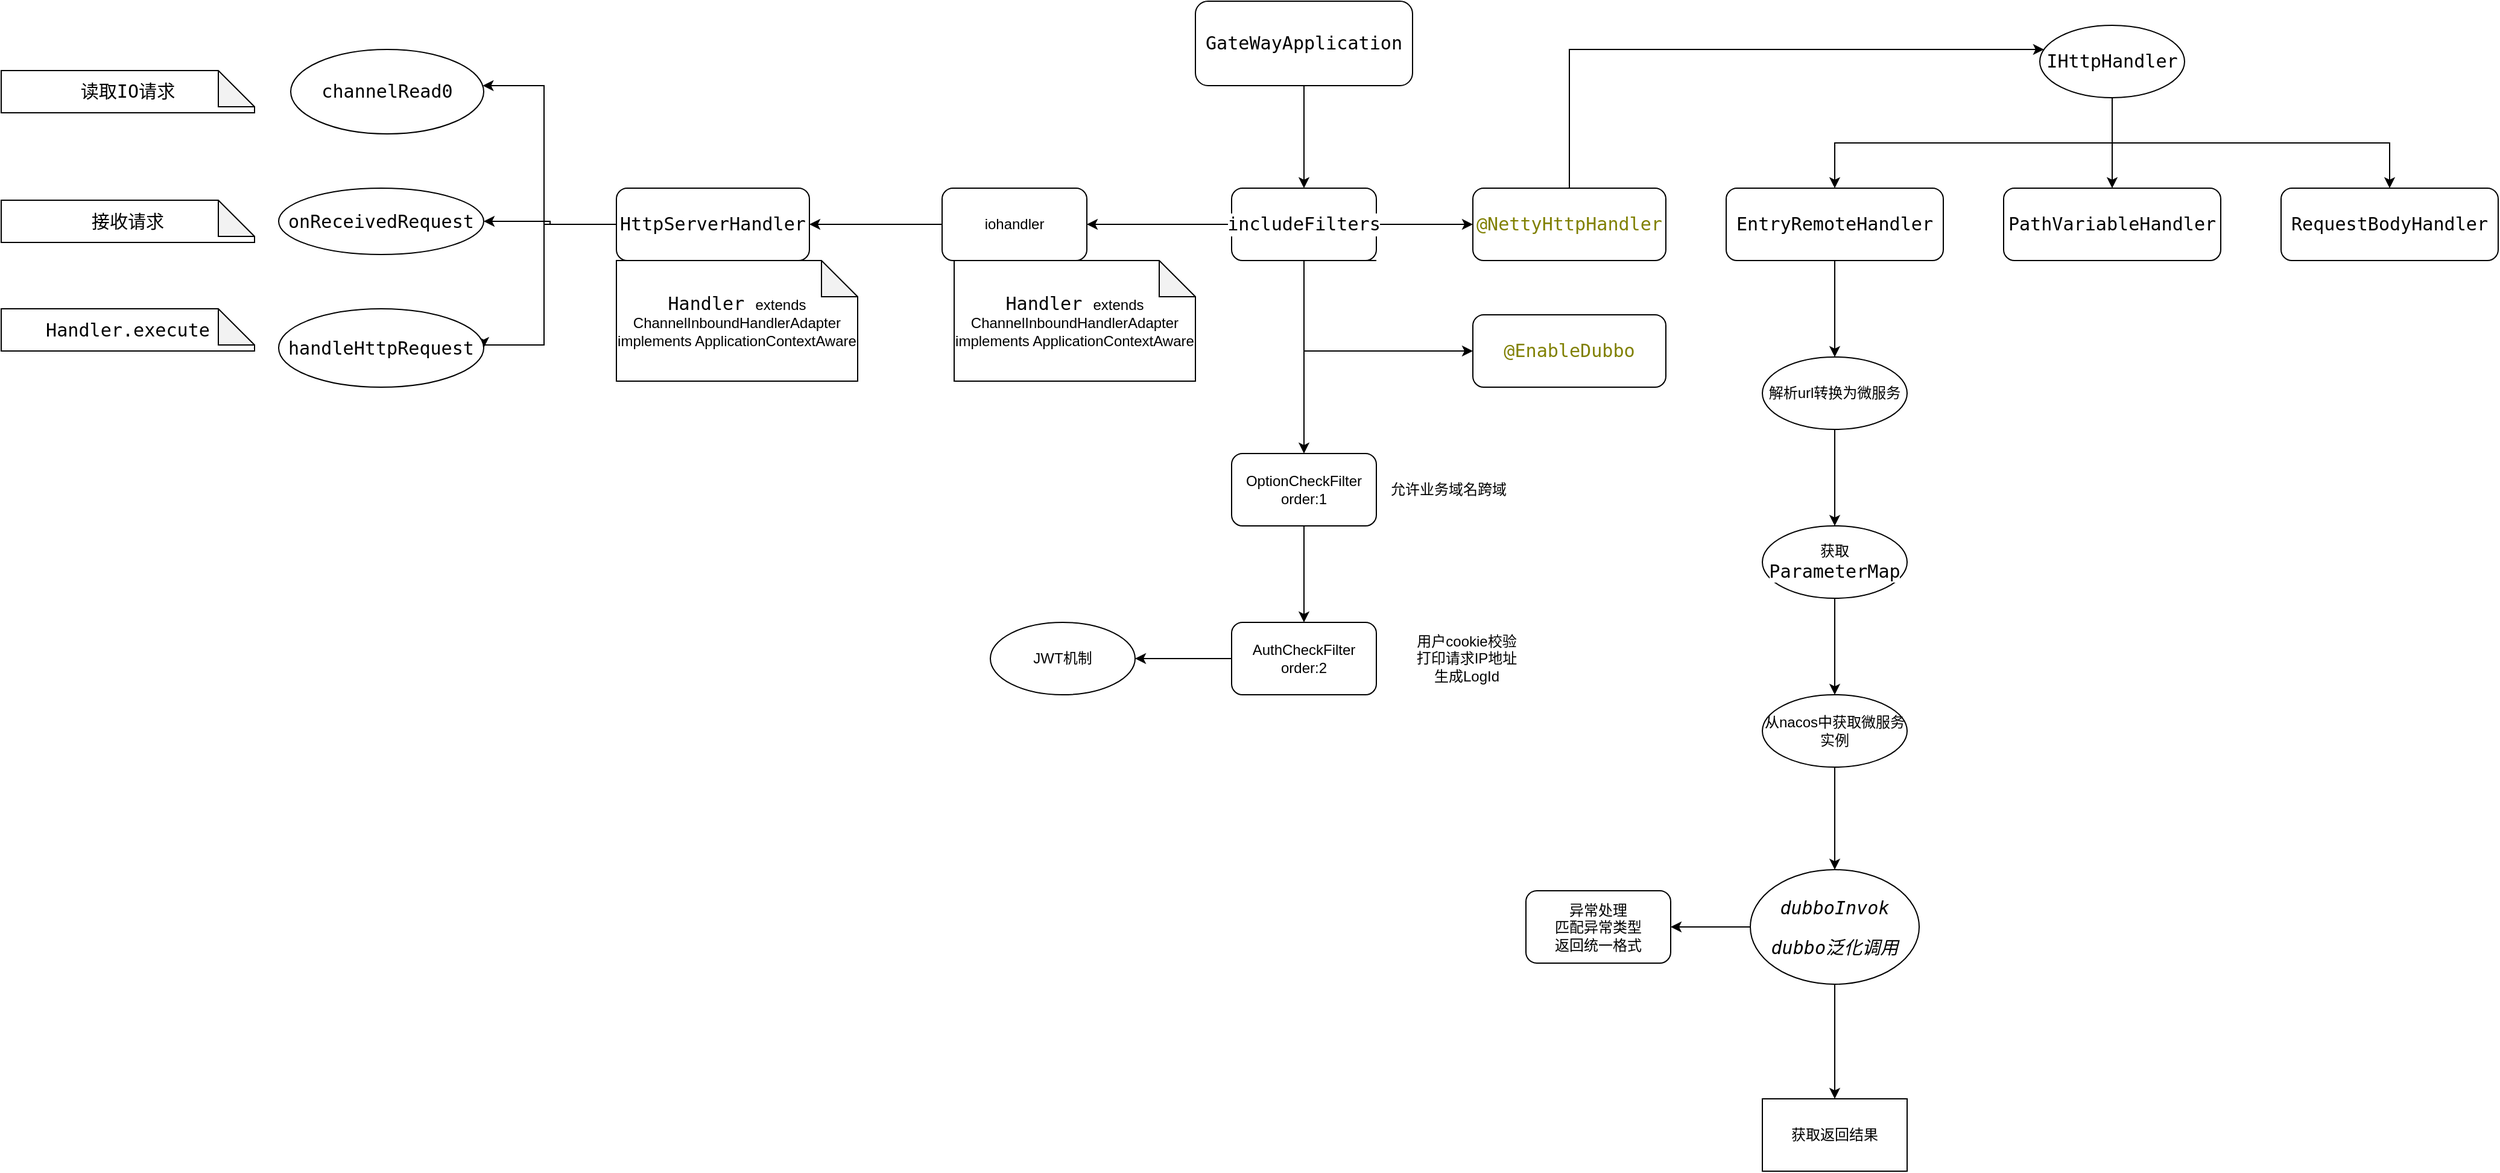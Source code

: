 <mxfile version="16.6.6" type="github">
  <diagram id="DBV8wZsSGvX2jwQpm6d3" name="第 1 页">
    <mxGraphModel dx="2580" dy="511" grid="1" gridSize="10" guides="1" tooltips="1" connect="1" arrows="1" fold="1" page="1" pageScale="1" pageWidth="827" pageHeight="1169" math="0" shadow="0">
      <root>
        <mxCell id="0" />
        <mxCell id="1" parent="0" />
        <mxCell id="rHXohSRp-2kM2scYEGQ9-3" value="" style="edgeStyle=orthogonalEdgeStyle;rounded=0;orthogonalLoop=1;jettySize=auto;html=1;" edge="1" parent="1" source="rHXohSRp-2kM2scYEGQ9-1" target="rHXohSRp-2kM2scYEGQ9-2">
          <mxGeometry relative="1" as="geometry" />
        </mxCell>
        <mxCell id="rHXohSRp-2kM2scYEGQ9-1" value="&lt;pre style=&quot;background-color: rgb(255 , 255 , 255) ; font-family: &amp;#34;jetbrains mono&amp;#34; , monospace ; font-size: 11.3pt&quot;&gt;GateWayApplication&lt;/pre&gt;" style="rounded=1;whiteSpace=wrap;html=1;" vertex="1" parent="1">
          <mxGeometry x="80" y="50" width="180" height="70" as="geometry" />
        </mxCell>
        <mxCell id="rHXohSRp-2kM2scYEGQ9-5" value="" style="edgeStyle=orthogonalEdgeStyle;rounded=0;orthogonalLoop=1;jettySize=auto;html=1;" edge="1" parent="1" source="rHXohSRp-2kM2scYEGQ9-2" target="rHXohSRp-2kM2scYEGQ9-4">
          <mxGeometry relative="1" as="geometry" />
        </mxCell>
        <mxCell id="rHXohSRp-2kM2scYEGQ9-6" style="edgeStyle=orthogonalEdgeStyle;rounded=0;orthogonalLoop=1;jettySize=auto;html=1;exitX=1;exitY=1;exitDx=0;exitDy=0;" edge="1" parent="1" source="rHXohSRp-2kM2scYEGQ9-2">
          <mxGeometry relative="1" as="geometry">
            <mxPoint x="310" y="340" as="targetPoint" />
            <Array as="points">
              <mxPoint x="170" y="265" />
              <mxPoint x="170" y="340" />
            </Array>
          </mxGeometry>
        </mxCell>
        <mxCell id="rHXohSRp-2kM2scYEGQ9-30" value="" style="edgeStyle=orthogonalEdgeStyle;rounded=0;orthogonalLoop=1;jettySize=auto;html=1;" edge="1" parent="1" source="rHXohSRp-2kM2scYEGQ9-2" target="rHXohSRp-2kM2scYEGQ9-29">
          <mxGeometry relative="1" as="geometry" />
        </mxCell>
        <mxCell id="rHXohSRp-2kM2scYEGQ9-39" value="" style="edgeStyle=orthogonalEdgeStyle;rounded=0;orthogonalLoop=1;jettySize=auto;html=1;" edge="1" parent="1" source="rHXohSRp-2kM2scYEGQ9-2" target="rHXohSRp-2kM2scYEGQ9-38">
          <mxGeometry relative="1" as="geometry" />
        </mxCell>
        <mxCell id="rHXohSRp-2kM2scYEGQ9-2" value="&lt;pre style=&quot;background-color: rgb(255 , 255 , 255) ; font-family: &amp;#34;jetbrains mono&amp;#34; , monospace ; font-size: 11.3pt&quot;&gt;includeFilters&lt;/pre&gt;" style="rounded=1;whiteSpace=wrap;html=1;" vertex="1" parent="1">
          <mxGeometry x="110" y="205" width="120" height="60" as="geometry" />
        </mxCell>
        <mxCell id="rHXohSRp-2kM2scYEGQ9-9" value="" style="edgeStyle=orthogonalEdgeStyle;rounded=0;orthogonalLoop=1;jettySize=auto;html=1;" edge="1" parent="1" source="rHXohSRp-2kM2scYEGQ9-4" target="rHXohSRp-2kM2scYEGQ9-8">
          <mxGeometry relative="1" as="geometry">
            <Array as="points">
              <mxPoint x="390" y="90" />
            </Array>
          </mxGeometry>
        </mxCell>
        <mxCell id="rHXohSRp-2kM2scYEGQ9-4" value="&lt;pre style=&quot;background-color: rgb(255 , 255 , 255) ; font-family: &amp;#34;jetbrains mono&amp;#34; , monospace ; font-size: 11.3pt&quot;&gt;&lt;pre style=&quot;font-family: &amp;#34;jetbrains mono&amp;#34; , monospace ; font-size: 11.3pt&quot;&gt;&lt;span style=&quot;color: #808000&quot;&gt;@NettyHttpHandler&lt;/span&gt;&lt;/pre&gt;&lt;/pre&gt;" style="rounded=1;whiteSpace=wrap;html=1;" vertex="1" parent="1">
          <mxGeometry x="310" y="205" width="160" height="60" as="geometry" />
        </mxCell>
        <mxCell id="rHXohSRp-2kM2scYEGQ9-7" value="&lt;pre style=&quot;background-color: rgb(255 , 255 , 255)&quot;&gt;&lt;pre&gt;&lt;font color=&quot;#808000&quot; face=&quot;jetbrains mono, monospace&quot;&gt;&lt;span style=&quot;font-size: 15.067px&quot;&gt;@EnableDubbo&lt;/span&gt;&lt;/font&gt;&lt;font face=&quot;jetbrains mono, monospace&quot;&gt;&lt;span style=&quot;font-size: 11.3pt&quot;&gt;&lt;br&gt;&lt;/span&gt;&lt;/font&gt;&lt;/pre&gt;&lt;/pre&gt;" style="rounded=1;whiteSpace=wrap;html=1;" vertex="1" parent="1">
          <mxGeometry x="310" y="310" width="160" height="60" as="geometry" />
        </mxCell>
        <mxCell id="rHXohSRp-2kM2scYEGQ9-14" style="edgeStyle=orthogonalEdgeStyle;rounded=0;orthogonalLoop=1;jettySize=auto;html=1;exitX=0.5;exitY=1;exitDx=0;exitDy=0;entryX=0.5;entryY=0;entryDx=0;entryDy=0;" edge="1" parent="1" source="rHXohSRp-2kM2scYEGQ9-8" target="rHXohSRp-2kM2scYEGQ9-11">
          <mxGeometry relative="1" as="geometry" />
        </mxCell>
        <mxCell id="rHXohSRp-2kM2scYEGQ9-15" style="edgeStyle=orthogonalEdgeStyle;rounded=0;orthogonalLoop=1;jettySize=auto;html=1;exitX=0.5;exitY=1;exitDx=0;exitDy=0;entryX=0.5;entryY=0;entryDx=0;entryDy=0;" edge="1" parent="1" source="rHXohSRp-2kM2scYEGQ9-8" target="rHXohSRp-2kM2scYEGQ9-12">
          <mxGeometry relative="1" as="geometry" />
        </mxCell>
        <mxCell id="rHXohSRp-2kM2scYEGQ9-16" style="edgeStyle=orthogonalEdgeStyle;rounded=0;orthogonalLoop=1;jettySize=auto;html=1;exitX=0.5;exitY=1;exitDx=0;exitDy=0;entryX=0.5;entryY=0;entryDx=0;entryDy=0;" edge="1" parent="1" source="rHXohSRp-2kM2scYEGQ9-8" target="rHXohSRp-2kM2scYEGQ9-13">
          <mxGeometry relative="1" as="geometry" />
        </mxCell>
        <mxCell id="rHXohSRp-2kM2scYEGQ9-8" value="&lt;pre style=&quot;background-color: rgb(255 , 255 , 255) ; font-family: &amp;#34;jetbrains mono&amp;#34; , monospace ; font-size: 11.3pt&quot;&gt;IHttpHandler&lt;/pre&gt;" style="ellipse;whiteSpace=wrap;html=1;rounded=1;" vertex="1" parent="1">
          <mxGeometry x="780" y="70" width="120" height="60" as="geometry" />
        </mxCell>
        <mxCell id="rHXohSRp-2kM2scYEGQ9-18" value="" style="edgeStyle=orthogonalEdgeStyle;rounded=0;orthogonalLoop=1;jettySize=auto;html=1;" edge="1" parent="1" source="rHXohSRp-2kM2scYEGQ9-11" target="rHXohSRp-2kM2scYEGQ9-17">
          <mxGeometry relative="1" as="geometry" />
        </mxCell>
        <mxCell id="rHXohSRp-2kM2scYEGQ9-11" value="&lt;pre style=&quot;background-color: rgb(255 , 255 , 255) ; font-family: &amp;#34;jetbrains mono&amp;#34; , monospace ; font-size: 11.3pt&quot;&gt;EntryRemoteHandler&lt;/pre&gt;" style="rounded=1;whiteSpace=wrap;html=1;" vertex="1" parent="1">
          <mxGeometry x="520" y="205" width="180" height="60" as="geometry" />
        </mxCell>
        <mxCell id="rHXohSRp-2kM2scYEGQ9-12" value="&lt;pre style=&quot;background-color: rgb(255 , 255 , 255) ; font-family: &amp;#34;jetbrains mono&amp;#34; , monospace ; font-size: 11.3pt&quot;&gt;&lt;pre style=&quot;font-family: &amp;#34;jetbrains mono&amp;#34; , monospace ; font-size: 11.3pt&quot;&gt;PathVariableHandler&lt;/pre&gt;&lt;/pre&gt;" style="rounded=1;whiteSpace=wrap;html=1;" vertex="1" parent="1">
          <mxGeometry x="750" y="205" width="180" height="60" as="geometry" />
        </mxCell>
        <mxCell id="rHXohSRp-2kM2scYEGQ9-13" value="&lt;pre style=&quot;background-color: rgb(255 , 255 , 255) ; font-family: &amp;#34;jetbrains mono&amp;#34; , monospace ; font-size: 11.3pt&quot;&gt;&lt;pre style=&quot;font-family: &amp;#34;jetbrains mono&amp;#34; , monospace ; font-size: 11.3pt&quot;&gt;RequestBodyHandler&lt;/pre&gt;&lt;/pre&gt;" style="rounded=1;whiteSpace=wrap;html=1;" vertex="1" parent="1">
          <mxGeometry x="980" y="205" width="180" height="60" as="geometry" />
        </mxCell>
        <mxCell id="rHXohSRp-2kM2scYEGQ9-20" value="" style="edgeStyle=orthogonalEdgeStyle;rounded=0;orthogonalLoop=1;jettySize=auto;html=1;" edge="1" parent="1" source="rHXohSRp-2kM2scYEGQ9-17" target="rHXohSRp-2kM2scYEGQ9-19">
          <mxGeometry relative="1" as="geometry" />
        </mxCell>
        <mxCell id="rHXohSRp-2kM2scYEGQ9-17" value="解析url转换为微服务" style="ellipse;whiteSpace=wrap;html=1;rounded=1;" vertex="1" parent="1">
          <mxGeometry x="550" y="345" width="120" height="60" as="geometry" />
        </mxCell>
        <mxCell id="rHXohSRp-2kM2scYEGQ9-22" value="" style="edgeStyle=orthogonalEdgeStyle;rounded=0;orthogonalLoop=1;jettySize=auto;html=1;" edge="1" parent="1" source="rHXohSRp-2kM2scYEGQ9-19" target="rHXohSRp-2kM2scYEGQ9-21">
          <mxGeometry relative="1" as="geometry" />
        </mxCell>
        <mxCell id="rHXohSRp-2kM2scYEGQ9-19" value="获取&lt;span style=&quot;background-color: rgb(255 , 255 , 255) ; font-family: &amp;#34;jetbrains mono&amp;#34; , monospace ; font-size: 11.3pt&quot;&gt;ParameterMap&lt;/span&gt;&lt;br&gt;" style="ellipse;whiteSpace=wrap;html=1;rounded=1;" vertex="1" parent="1">
          <mxGeometry x="550" y="485" width="120" height="60" as="geometry" />
        </mxCell>
        <mxCell id="rHXohSRp-2kM2scYEGQ9-24" value="" style="edgeStyle=orthogonalEdgeStyle;rounded=0;orthogonalLoop=1;jettySize=auto;html=1;" edge="1" parent="1" source="rHXohSRp-2kM2scYEGQ9-21" target="rHXohSRp-2kM2scYEGQ9-23">
          <mxGeometry relative="1" as="geometry" />
        </mxCell>
        <mxCell id="rHXohSRp-2kM2scYEGQ9-21" value="&lt;span&gt;从nacos中获取微服务实例&lt;/span&gt;" style="ellipse;whiteSpace=wrap;html=1;rounded=1;" vertex="1" parent="1">
          <mxGeometry x="550" y="625" width="120" height="60" as="geometry" />
        </mxCell>
        <mxCell id="rHXohSRp-2kM2scYEGQ9-27" value="" style="edgeStyle=orthogonalEdgeStyle;rounded=0;orthogonalLoop=1;jettySize=auto;html=1;" edge="1" parent="1" source="rHXohSRp-2kM2scYEGQ9-23" target="rHXohSRp-2kM2scYEGQ9-26">
          <mxGeometry relative="1" as="geometry" />
        </mxCell>
        <mxCell id="rHXohSRp-2kM2scYEGQ9-28" value="" style="edgeStyle=orthogonalEdgeStyle;rounded=0;orthogonalLoop=1;jettySize=auto;html=1;" edge="1" parent="1" source="rHXohSRp-2kM2scYEGQ9-23" target="rHXohSRp-2kM2scYEGQ9-25">
          <mxGeometry relative="1" as="geometry" />
        </mxCell>
        <mxCell id="rHXohSRp-2kM2scYEGQ9-23" value="&lt;pre style=&quot;background-color: rgb(255 , 255 , 255) ; font-family: &amp;#34;jetbrains mono&amp;#34; , monospace ; font-size: 11.3pt&quot;&gt;&lt;span style=&quot;font-style: italic&quot;&gt;dubboInvok&lt;/span&gt;&lt;/pre&gt;&lt;pre style=&quot;background-color: rgb(255 , 255 , 255) ; font-family: &amp;#34;jetbrains mono&amp;#34; , monospace ; font-size: 11.3pt&quot;&gt;&lt;span style=&quot;font-style: italic&quot;&gt;dubbo泛化调用&lt;/span&gt;&lt;/pre&gt;" style="ellipse;whiteSpace=wrap;html=1;rounded=1;" vertex="1" parent="1">
          <mxGeometry x="540" y="770" width="140" height="95" as="geometry" />
        </mxCell>
        <mxCell id="rHXohSRp-2kM2scYEGQ9-25" value="获取返回结果" style="rounded=0;whiteSpace=wrap;html=1;" vertex="1" parent="1">
          <mxGeometry x="550" y="960" width="120" height="60" as="geometry" />
        </mxCell>
        <mxCell id="rHXohSRp-2kM2scYEGQ9-26" value="异常处理&lt;br&gt;匹配异常类型&lt;br&gt;返回统一格式" style="whiteSpace=wrap;html=1;rounded=1;" vertex="1" parent="1">
          <mxGeometry x="354" y="787.5" width="120" height="60" as="geometry" />
        </mxCell>
        <mxCell id="rHXohSRp-2kM2scYEGQ9-34" value="" style="edgeStyle=orthogonalEdgeStyle;rounded=0;orthogonalLoop=1;jettySize=auto;html=1;" edge="1" parent="1" source="rHXohSRp-2kM2scYEGQ9-29" target="rHXohSRp-2kM2scYEGQ9-33">
          <mxGeometry relative="1" as="geometry" />
        </mxCell>
        <mxCell id="rHXohSRp-2kM2scYEGQ9-29" value="OptionCheckFilter&lt;br&gt;order:1" style="whiteSpace=wrap;html=1;rounded=1;" vertex="1" parent="1">
          <mxGeometry x="110" y="425" width="120" height="60" as="geometry" />
        </mxCell>
        <mxCell id="rHXohSRp-2kM2scYEGQ9-32" value="允许业务域名跨域" style="text;html=1;strokeColor=none;fillColor=none;align=center;verticalAlign=middle;whiteSpace=wrap;rounded=0;" vertex="1" parent="1">
          <mxGeometry x="240" y="440" width="100" height="30" as="geometry" />
        </mxCell>
        <mxCell id="rHXohSRp-2kM2scYEGQ9-37" value="" style="edgeStyle=orthogonalEdgeStyle;rounded=0;orthogonalLoop=1;jettySize=auto;html=1;" edge="1" parent="1" source="rHXohSRp-2kM2scYEGQ9-33" target="rHXohSRp-2kM2scYEGQ9-36">
          <mxGeometry relative="1" as="geometry" />
        </mxCell>
        <mxCell id="rHXohSRp-2kM2scYEGQ9-33" value="AuthCheckFilter&lt;br&gt;order:2" style="whiteSpace=wrap;html=1;rounded=1;" vertex="1" parent="1">
          <mxGeometry x="110" y="565" width="120" height="60" as="geometry" />
        </mxCell>
        <mxCell id="rHXohSRp-2kM2scYEGQ9-35" value="用户cookie校验&lt;br&gt;打印请求IP地址&lt;br&gt;生成LogId" style="text;html=1;strokeColor=none;fillColor=none;align=center;verticalAlign=middle;whiteSpace=wrap;rounded=0;" vertex="1" parent="1">
          <mxGeometry x="240" y="570" width="130" height="50" as="geometry" />
        </mxCell>
        <mxCell id="rHXohSRp-2kM2scYEGQ9-36" value="JWT机制" style="ellipse;whiteSpace=wrap;html=1;rounded=1;" vertex="1" parent="1">
          <mxGeometry x="-90" y="565" width="120" height="60" as="geometry" />
        </mxCell>
        <mxCell id="rHXohSRp-2kM2scYEGQ9-41" value="" style="edgeStyle=orthogonalEdgeStyle;rounded=0;orthogonalLoop=1;jettySize=auto;html=1;" edge="1" parent="1" source="rHXohSRp-2kM2scYEGQ9-38" target="rHXohSRp-2kM2scYEGQ9-40">
          <mxGeometry relative="1" as="geometry">
            <Array as="points">
              <mxPoint x="-210" y="235" />
              <mxPoint x="-210" y="235" />
            </Array>
          </mxGeometry>
        </mxCell>
        <mxCell id="rHXohSRp-2kM2scYEGQ9-38" value="iohandler" style="whiteSpace=wrap;html=1;rounded=1;" vertex="1" parent="1">
          <mxGeometry x="-130" y="205" width="120" height="60" as="geometry" />
        </mxCell>
        <mxCell id="rHXohSRp-2kM2scYEGQ9-48" value="" style="edgeStyle=orthogonalEdgeStyle;rounded=0;orthogonalLoop=1;jettySize=auto;html=1;" edge="1" parent="1" source="rHXohSRp-2kM2scYEGQ9-40" target="rHXohSRp-2kM2scYEGQ9-47">
          <mxGeometry relative="1" as="geometry">
            <Array as="points">
              <mxPoint x="-460" y="235" />
              <mxPoint x="-460" y="120" />
            </Array>
          </mxGeometry>
        </mxCell>
        <mxCell id="rHXohSRp-2kM2scYEGQ9-51" style="edgeStyle=orthogonalEdgeStyle;rounded=0;orthogonalLoop=1;jettySize=auto;html=1;exitX=0;exitY=0.5;exitDx=0;exitDy=0;entryX=1;entryY=0.5;entryDx=0;entryDy=0;" edge="1" parent="1" source="rHXohSRp-2kM2scYEGQ9-40" target="rHXohSRp-2kM2scYEGQ9-49">
          <mxGeometry relative="1" as="geometry" />
        </mxCell>
        <mxCell id="rHXohSRp-2kM2scYEGQ9-52" style="edgeStyle=orthogonalEdgeStyle;rounded=0;orthogonalLoop=1;jettySize=auto;html=1;exitX=0;exitY=0.5;exitDx=0;exitDy=0;entryX=1;entryY=0.5;entryDx=0;entryDy=0;" edge="1" parent="1" source="rHXohSRp-2kM2scYEGQ9-40" target="rHXohSRp-2kM2scYEGQ9-50">
          <mxGeometry relative="1" as="geometry">
            <Array as="points">
              <mxPoint x="-460" y="235" />
              <mxPoint x="-460" y="335" />
            </Array>
          </mxGeometry>
        </mxCell>
        <mxCell id="rHXohSRp-2kM2scYEGQ9-40" value="&lt;pre style=&quot;background-color: rgb(255 , 255 , 255) ; font-family: &amp;#34;jetbrains mono&amp;#34; , monospace ; font-size: 11.3pt&quot;&gt;HttpServerHandler&lt;/pre&gt;" style="whiteSpace=wrap;html=1;rounded=1;" vertex="1" parent="1">
          <mxGeometry x="-400" y="205" width="160" height="60" as="geometry" />
        </mxCell>
        <mxCell id="rHXohSRp-2kM2scYEGQ9-45" value="&lt;span style=&quot;background-color: rgb(255 , 255 , 255) ; font-family: &amp;#34;jetbrains mono&amp;#34; , monospace ; font-size: 11.3pt&quot;&gt;Handler&amp;nbsp;&lt;/span&gt;&lt;span&gt;extends ChannelInboundHandlerAdapter implements ApplicationContextAware&lt;/span&gt;" style="shape=note;whiteSpace=wrap;html=1;backgroundOutline=1;darkOpacity=0.05;" vertex="1" parent="1">
          <mxGeometry x="-120" y="265" width="200" height="100" as="geometry" />
        </mxCell>
        <mxCell id="rHXohSRp-2kM2scYEGQ9-46" value="&lt;span style=&quot;background-color: rgb(255 , 255 , 255) ; font-family: &amp;#34;jetbrains mono&amp;#34; , monospace ; font-size: 11.3pt&quot;&gt;Handler&amp;nbsp;&lt;/span&gt;&lt;span&gt;extends ChannelInboundHandlerAdapter implements ApplicationContextAware&lt;/span&gt;" style="shape=note;whiteSpace=wrap;html=1;backgroundOutline=1;darkOpacity=0.05;" vertex="1" parent="1">
          <mxGeometry x="-400" y="265" width="200" height="100" as="geometry" />
        </mxCell>
        <mxCell id="rHXohSRp-2kM2scYEGQ9-47" value="&lt;pre style=&quot;background-color: rgb(255 , 255 , 255) ; font-family: &amp;#34;jetbrains mono&amp;#34; , monospace ; font-size: 11.3pt&quot;&gt;channelRead0&lt;/pre&gt;" style="ellipse;whiteSpace=wrap;html=1;rounded=1;" vertex="1" parent="1">
          <mxGeometry x="-670" y="90" width="160" height="70" as="geometry" />
        </mxCell>
        <mxCell id="rHXohSRp-2kM2scYEGQ9-49" value="&lt;pre style=&quot;background-color: rgb(255 , 255 , 255) ; font-family: &amp;#34;jetbrains mono&amp;#34; , monospace ; font-size: 11.3pt&quot;&gt;&lt;pre style=&quot;font-family: &amp;#34;jetbrains mono&amp;#34; , monospace ; font-size: 11.3pt&quot;&gt;onReceivedRequest&lt;/pre&gt;&lt;/pre&gt;" style="ellipse;whiteSpace=wrap;html=1;rounded=1;" vertex="1" parent="1">
          <mxGeometry x="-680" y="205" width="170" height="55" as="geometry" />
        </mxCell>
        <mxCell id="rHXohSRp-2kM2scYEGQ9-50" value="&lt;pre style=&quot;background-color: rgb(255 , 255 , 255) ; font-family: &amp;#34;jetbrains mono&amp;#34; , monospace ; font-size: 11.3pt&quot;&gt;&lt;pre style=&quot;font-family: &amp;#34;jetbrains mono&amp;#34; , monospace ; font-size: 11.3pt&quot;&gt;handleHttpRequest&lt;/pre&gt;&lt;/pre&gt;" style="ellipse;whiteSpace=wrap;html=1;rounded=1;" vertex="1" parent="1">
          <mxGeometry x="-680" y="305" width="170" height="65" as="geometry" />
        </mxCell>
        <mxCell id="rHXohSRp-2kM2scYEGQ9-53" value="&lt;pre style=&quot;background-color: rgb(255 , 255 , 255) ; font-family: &amp;#34;jetbrains mono&amp;#34; , monospace ; font-size: 11.3pt&quot;&gt;Handler.execute&lt;/pre&gt;" style="shape=note;whiteSpace=wrap;html=1;backgroundOutline=1;darkOpacity=0.05;" vertex="1" parent="1">
          <mxGeometry x="-910" y="305" width="210" height="35" as="geometry" />
        </mxCell>
        <mxCell id="rHXohSRp-2kM2scYEGQ9-54" value="&lt;pre style=&quot;background-color: rgb(255 , 255 , 255) ; font-family: &amp;#34;jetbrains mono&amp;#34; , monospace ; font-size: 11.3pt&quot;&gt;接收请求&lt;/pre&gt;" style="shape=note;whiteSpace=wrap;html=1;backgroundOutline=1;darkOpacity=0.05;" vertex="1" parent="1">
          <mxGeometry x="-910" y="215" width="210" height="35" as="geometry" />
        </mxCell>
        <mxCell id="rHXohSRp-2kM2scYEGQ9-55" value="&lt;pre style=&quot;background-color: rgb(255 , 255 , 255) ; font-family: &amp;#34;jetbrains mono&amp;#34; , monospace ; font-size: 11.3pt&quot;&gt;读取IO请求&lt;/pre&gt;" style="shape=note;whiteSpace=wrap;html=1;backgroundOutline=1;darkOpacity=0.05;" vertex="1" parent="1">
          <mxGeometry x="-910" y="107.5" width="210" height="35" as="geometry" />
        </mxCell>
      </root>
    </mxGraphModel>
  </diagram>
</mxfile>
